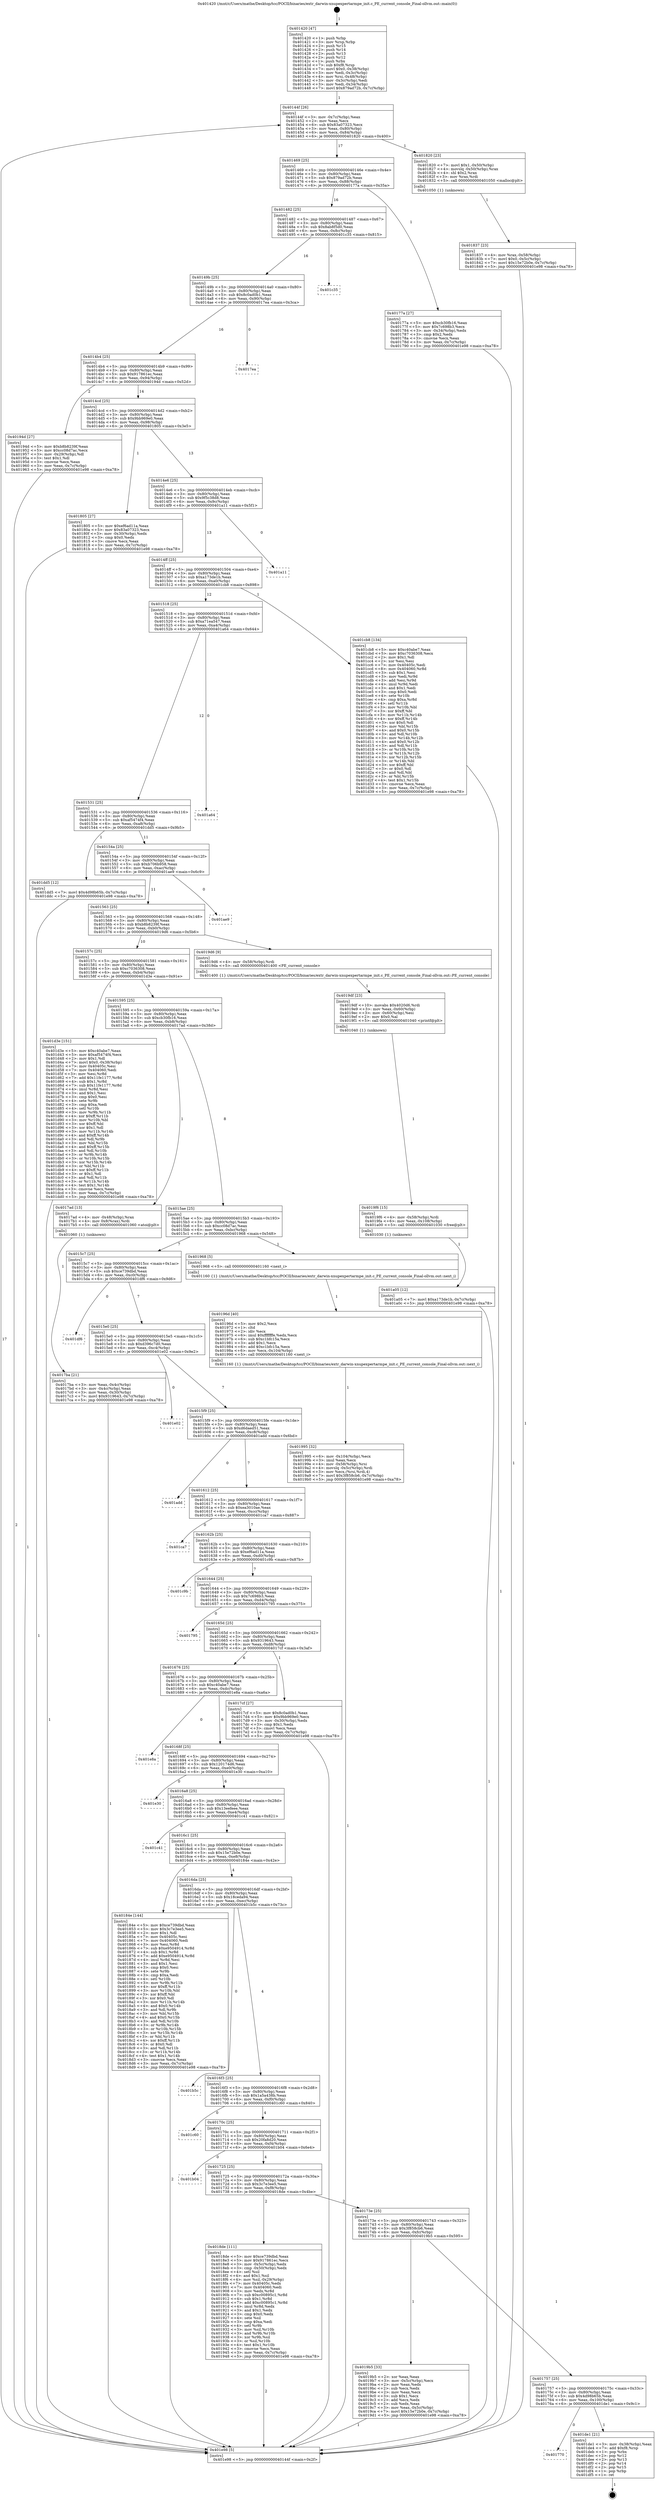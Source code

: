 digraph "0x401420" {
  label = "0x401420 (/mnt/c/Users/mathe/Desktop/tcc/POCII/binaries/extr_darwin-xnupexpertarmpe_init.c_PE_current_console_Final-ollvm.out::main(0))"
  labelloc = "t"
  node[shape=record]

  Entry [label="",width=0.3,height=0.3,shape=circle,fillcolor=black,style=filled]
  "0x40144f" [label="{
     0x40144f [26]\l
     | [instrs]\l
     &nbsp;&nbsp;0x40144f \<+3\>: mov -0x7c(%rbp),%eax\l
     &nbsp;&nbsp;0x401452 \<+2\>: mov %eax,%ecx\l
     &nbsp;&nbsp;0x401454 \<+6\>: sub $0x83a07323,%ecx\l
     &nbsp;&nbsp;0x40145a \<+3\>: mov %eax,-0x80(%rbp)\l
     &nbsp;&nbsp;0x40145d \<+6\>: mov %ecx,-0x84(%rbp)\l
     &nbsp;&nbsp;0x401463 \<+6\>: je 0000000000401820 \<main+0x400\>\l
  }"]
  "0x401820" [label="{
     0x401820 [23]\l
     | [instrs]\l
     &nbsp;&nbsp;0x401820 \<+7\>: movl $0x1,-0x50(%rbp)\l
     &nbsp;&nbsp;0x401827 \<+4\>: movslq -0x50(%rbp),%rax\l
     &nbsp;&nbsp;0x40182b \<+4\>: shl $0x2,%rax\l
     &nbsp;&nbsp;0x40182f \<+3\>: mov %rax,%rdi\l
     &nbsp;&nbsp;0x401832 \<+5\>: call 0000000000401050 \<malloc@plt\>\l
     | [calls]\l
     &nbsp;&nbsp;0x401050 \{1\} (unknown)\l
  }"]
  "0x401469" [label="{
     0x401469 [25]\l
     | [instrs]\l
     &nbsp;&nbsp;0x401469 \<+5\>: jmp 000000000040146e \<main+0x4e\>\l
     &nbsp;&nbsp;0x40146e \<+3\>: mov -0x80(%rbp),%eax\l
     &nbsp;&nbsp;0x401471 \<+5\>: sub $0x879ad72b,%eax\l
     &nbsp;&nbsp;0x401476 \<+6\>: mov %eax,-0x88(%rbp)\l
     &nbsp;&nbsp;0x40147c \<+6\>: je 000000000040177a \<main+0x35a\>\l
  }"]
  Exit [label="",width=0.3,height=0.3,shape=circle,fillcolor=black,style=filled,peripheries=2]
  "0x40177a" [label="{
     0x40177a [27]\l
     | [instrs]\l
     &nbsp;&nbsp;0x40177a \<+5\>: mov $0xcb30fb16,%eax\l
     &nbsp;&nbsp;0x40177f \<+5\>: mov $0x7c698b3,%ecx\l
     &nbsp;&nbsp;0x401784 \<+3\>: mov -0x34(%rbp),%edx\l
     &nbsp;&nbsp;0x401787 \<+3\>: cmp $0x2,%edx\l
     &nbsp;&nbsp;0x40178a \<+3\>: cmovne %ecx,%eax\l
     &nbsp;&nbsp;0x40178d \<+3\>: mov %eax,-0x7c(%rbp)\l
     &nbsp;&nbsp;0x401790 \<+5\>: jmp 0000000000401e98 \<main+0xa78\>\l
  }"]
  "0x401482" [label="{
     0x401482 [25]\l
     | [instrs]\l
     &nbsp;&nbsp;0x401482 \<+5\>: jmp 0000000000401487 \<main+0x67\>\l
     &nbsp;&nbsp;0x401487 \<+3\>: mov -0x80(%rbp),%eax\l
     &nbsp;&nbsp;0x40148a \<+5\>: sub $0x8ab8f5d0,%eax\l
     &nbsp;&nbsp;0x40148f \<+6\>: mov %eax,-0x8c(%rbp)\l
     &nbsp;&nbsp;0x401495 \<+6\>: je 0000000000401c35 \<main+0x815\>\l
  }"]
  "0x401e98" [label="{
     0x401e98 [5]\l
     | [instrs]\l
     &nbsp;&nbsp;0x401e98 \<+5\>: jmp 000000000040144f \<main+0x2f\>\l
  }"]
  "0x401420" [label="{
     0x401420 [47]\l
     | [instrs]\l
     &nbsp;&nbsp;0x401420 \<+1\>: push %rbp\l
     &nbsp;&nbsp;0x401421 \<+3\>: mov %rsp,%rbp\l
     &nbsp;&nbsp;0x401424 \<+2\>: push %r15\l
     &nbsp;&nbsp;0x401426 \<+2\>: push %r14\l
     &nbsp;&nbsp;0x401428 \<+2\>: push %r13\l
     &nbsp;&nbsp;0x40142a \<+2\>: push %r12\l
     &nbsp;&nbsp;0x40142c \<+1\>: push %rbx\l
     &nbsp;&nbsp;0x40142d \<+7\>: sub $0xf8,%rsp\l
     &nbsp;&nbsp;0x401434 \<+7\>: movl $0x0,-0x38(%rbp)\l
     &nbsp;&nbsp;0x40143b \<+3\>: mov %edi,-0x3c(%rbp)\l
     &nbsp;&nbsp;0x40143e \<+4\>: mov %rsi,-0x48(%rbp)\l
     &nbsp;&nbsp;0x401442 \<+3\>: mov -0x3c(%rbp),%edi\l
     &nbsp;&nbsp;0x401445 \<+3\>: mov %edi,-0x34(%rbp)\l
     &nbsp;&nbsp;0x401448 \<+7\>: movl $0x879ad72b,-0x7c(%rbp)\l
  }"]
  "0x401770" [label="{
     0x401770\l
  }", style=dashed]
  "0x401c35" [label="{
     0x401c35\l
  }", style=dashed]
  "0x40149b" [label="{
     0x40149b [25]\l
     | [instrs]\l
     &nbsp;&nbsp;0x40149b \<+5\>: jmp 00000000004014a0 \<main+0x80\>\l
     &nbsp;&nbsp;0x4014a0 \<+3\>: mov -0x80(%rbp),%eax\l
     &nbsp;&nbsp;0x4014a3 \<+5\>: sub $0x8c0ad0b1,%eax\l
     &nbsp;&nbsp;0x4014a8 \<+6\>: mov %eax,-0x90(%rbp)\l
     &nbsp;&nbsp;0x4014ae \<+6\>: je 00000000004017ea \<main+0x3ca\>\l
  }"]
  "0x401de1" [label="{
     0x401de1 [21]\l
     | [instrs]\l
     &nbsp;&nbsp;0x401de1 \<+3\>: mov -0x38(%rbp),%eax\l
     &nbsp;&nbsp;0x401de4 \<+7\>: add $0xf8,%rsp\l
     &nbsp;&nbsp;0x401deb \<+1\>: pop %rbx\l
     &nbsp;&nbsp;0x401dec \<+2\>: pop %r12\l
     &nbsp;&nbsp;0x401dee \<+2\>: pop %r13\l
     &nbsp;&nbsp;0x401df0 \<+2\>: pop %r14\l
     &nbsp;&nbsp;0x401df2 \<+2\>: pop %r15\l
     &nbsp;&nbsp;0x401df4 \<+1\>: pop %rbp\l
     &nbsp;&nbsp;0x401df5 \<+1\>: ret\l
  }"]
  "0x4017ea" [label="{
     0x4017ea\l
  }", style=dashed]
  "0x4014b4" [label="{
     0x4014b4 [25]\l
     | [instrs]\l
     &nbsp;&nbsp;0x4014b4 \<+5\>: jmp 00000000004014b9 \<main+0x99\>\l
     &nbsp;&nbsp;0x4014b9 \<+3\>: mov -0x80(%rbp),%eax\l
     &nbsp;&nbsp;0x4014bc \<+5\>: sub $0x917861ec,%eax\l
     &nbsp;&nbsp;0x4014c1 \<+6\>: mov %eax,-0x94(%rbp)\l
     &nbsp;&nbsp;0x4014c7 \<+6\>: je 000000000040194d \<main+0x52d\>\l
  }"]
  "0x401a05" [label="{
     0x401a05 [12]\l
     | [instrs]\l
     &nbsp;&nbsp;0x401a05 \<+7\>: movl $0xa173de1b,-0x7c(%rbp)\l
     &nbsp;&nbsp;0x401a0c \<+5\>: jmp 0000000000401e98 \<main+0xa78\>\l
  }"]
  "0x40194d" [label="{
     0x40194d [27]\l
     | [instrs]\l
     &nbsp;&nbsp;0x40194d \<+5\>: mov $0xb8b8239f,%eax\l
     &nbsp;&nbsp;0x401952 \<+5\>: mov $0xcc08d7ac,%ecx\l
     &nbsp;&nbsp;0x401957 \<+3\>: mov -0x29(%rbp),%dl\l
     &nbsp;&nbsp;0x40195a \<+3\>: test $0x1,%dl\l
     &nbsp;&nbsp;0x40195d \<+3\>: cmovne %ecx,%eax\l
     &nbsp;&nbsp;0x401960 \<+3\>: mov %eax,-0x7c(%rbp)\l
     &nbsp;&nbsp;0x401963 \<+5\>: jmp 0000000000401e98 \<main+0xa78\>\l
  }"]
  "0x4014cd" [label="{
     0x4014cd [25]\l
     | [instrs]\l
     &nbsp;&nbsp;0x4014cd \<+5\>: jmp 00000000004014d2 \<main+0xb2\>\l
     &nbsp;&nbsp;0x4014d2 \<+3\>: mov -0x80(%rbp),%eax\l
     &nbsp;&nbsp;0x4014d5 \<+5\>: sub $0x9bb969e0,%eax\l
     &nbsp;&nbsp;0x4014da \<+6\>: mov %eax,-0x98(%rbp)\l
     &nbsp;&nbsp;0x4014e0 \<+6\>: je 0000000000401805 \<main+0x3e5\>\l
  }"]
  "0x4019f6" [label="{
     0x4019f6 [15]\l
     | [instrs]\l
     &nbsp;&nbsp;0x4019f6 \<+4\>: mov -0x58(%rbp),%rdi\l
     &nbsp;&nbsp;0x4019fa \<+6\>: mov %eax,-0x108(%rbp)\l
     &nbsp;&nbsp;0x401a00 \<+5\>: call 0000000000401030 \<free@plt\>\l
     | [calls]\l
     &nbsp;&nbsp;0x401030 \{1\} (unknown)\l
  }"]
  "0x401805" [label="{
     0x401805 [27]\l
     | [instrs]\l
     &nbsp;&nbsp;0x401805 \<+5\>: mov $0xef6ad11a,%eax\l
     &nbsp;&nbsp;0x40180a \<+5\>: mov $0x83a07323,%ecx\l
     &nbsp;&nbsp;0x40180f \<+3\>: mov -0x30(%rbp),%edx\l
     &nbsp;&nbsp;0x401812 \<+3\>: cmp $0x0,%edx\l
     &nbsp;&nbsp;0x401815 \<+3\>: cmove %ecx,%eax\l
     &nbsp;&nbsp;0x401818 \<+3\>: mov %eax,-0x7c(%rbp)\l
     &nbsp;&nbsp;0x40181b \<+5\>: jmp 0000000000401e98 \<main+0xa78\>\l
  }"]
  "0x4014e6" [label="{
     0x4014e6 [25]\l
     | [instrs]\l
     &nbsp;&nbsp;0x4014e6 \<+5\>: jmp 00000000004014eb \<main+0xcb\>\l
     &nbsp;&nbsp;0x4014eb \<+3\>: mov -0x80(%rbp),%eax\l
     &nbsp;&nbsp;0x4014ee \<+5\>: sub $0x9f5c38d8,%eax\l
     &nbsp;&nbsp;0x4014f3 \<+6\>: mov %eax,-0x9c(%rbp)\l
     &nbsp;&nbsp;0x4014f9 \<+6\>: je 0000000000401a11 \<main+0x5f1\>\l
  }"]
  "0x4019df" [label="{
     0x4019df [23]\l
     | [instrs]\l
     &nbsp;&nbsp;0x4019df \<+10\>: movabs $0x4020d6,%rdi\l
     &nbsp;&nbsp;0x4019e9 \<+3\>: mov %eax,-0x60(%rbp)\l
     &nbsp;&nbsp;0x4019ec \<+3\>: mov -0x60(%rbp),%esi\l
     &nbsp;&nbsp;0x4019ef \<+2\>: mov $0x0,%al\l
     &nbsp;&nbsp;0x4019f1 \<+5\>: call 0000000000401040 \<printf@plt\>\l
     | [calls]\l
     &nbsp;&nbsp;0x401040 \{1\} (unknown)\l
  }"]
  "0x401a11" [label="{
     0x401a11\l
  }", style=dashed]
  "0x4014ff" [label="{
     0x4014ff [25]\l
     | [instrs]\l
     &nbsp;&nbsp;0x4014ff \<+5\>: jmp 0000000000401504 \<main+0xe4\>\l
     &nbsp;&nbsp;0x401504 \<+3\>: mov -0x80(%rbp),%eax\l
     &nbsp;&nbsp;0x401507 \<+5\>: sub $0xa173de1b,%eax\l
     &nbsp;&nbsp;0x40150c \<+6\>: mov %eax,-0xa0(%rbp)\l
     &nbsp;&nbsp;0x401512 \<+6\>: je 0000000000401cb8 \<main+0x898\>\l
  }"]
  "0x401757" [label="{
     0x401757 [25]\l
     | [instrs]\l
     &nbsp;&nbsp;0x401757 \<+5\>: jmp 000000000040175c \<main+0x33c\>\l
     &nbsp;&nbsp;0x40175c \<+3\>: mov -0x80(%rbp),%eax\l
     &nbsp;&nbsp;0x40175f \<+5\>: sub $0x4d98b65b,%eax\l
     &nbsp;&nbsp;0x401764 \<+6\>: mov %eax,-0x100(%rbp)\l
     &nbsp;&nbsp;0x40176a \<+6\>: je 0000000000401de1 \<main+0x9c1\>\l
  }"]
  "0x401cb8" [label="{
     0x401cb8 [134]\l
     | [instrs]\l
     &nbsp;&nbsp;0x401cb8 \<+5\>: mov $0xc40abe7,%eax\l
     &nbsp;&nbsp;0x401cbd \<+5\>: mov $0xc7036308,%ecx\l
     &nbsp;&nbsp;0x401cc2 \<+2\>: mov $0x1,%dl\l
     &nbsp;&nbsp;0x401cc4 \<+2\>: xor %esi,%esi\l
     &nbsp;&nbsp;0x401cc6 \<+7\>: mov 0x40405c,%edi\l
     &nbsp;&nbsp;0x401ccd \<+8\>: mov 0x404060,%r8d\l
     &nbsp;&nbsp;0x401cd5 \<+3\>: sub $0x1,%esi\l
     &nbsp;&nbsp;0x401cd8 \<+3\>: mov %edi,%r9d\l
     &nbsp;&nbsp;0x401cdb \<+3\>: add %esi,%r9d\l
     &nbsp;&nbsp;0x401cde \<+4\>: imul %r9d,%edi\l
     &nbsp;&nbsp;0x401ce2 \<+3\>: and $0x1,%edi\l
     &nbsp;&nbsp;0x401ce5 \<+3\>: cmp $0x0,%edi\l
     &nbsp;&nbsp;0x401ce8 \<+4\>: sete %r10b\l
     &nbsp;&nbsp;0x401cec \<+4\>: cmp $0xa,%r8d\l
     &nbsp;&nbsp;0x401cf0 \<+4\>: setl %r11b\l
     &nbsp;&nbsp;0x401cf4 \<+3\>: mov %r10b,%bl\l
     &nbsp;&nbsp;0x401cf7 \<+3\>: xor $0xff,%bl\l
     &nbsp;&nbsp;0x401cfa \<+3\>: mov %r11b,%r14b\l
     &nbsp;&nbsp;0x401cfd \<+4\>: xor $0xff,%r14b\l
     &nbsp;&nbsp;0x401d01 \<+3\>: xor $0x0,%dl\l
     &nbsp;&nbsp;0x401d04 \<+3\>: mov %bl,%r15b\l
     &nbsp;&nbsp;0x401d07 \<+4\>: and $0x0,%r15b\l
     &nbsp;&nbsp;0x401d0b \<+3\>: and %dl,%r10b\l
     &nbsp;&nbsp;0x401d0e \<+3\>: mov %r14b,%r12b\l
     &nbsp;&nbsp;0x401d11 \<+4\>: and $0x0,%r12b\l
     &nbsp;&nbsp;0x401d15 \<+3\>: and %dl,%r11b\l
     &nbsp;&nbsp;0x401d18 \<+3\>: or %r10b,%r15b\l
     &nbsp;&nbsp;0x401d1b \<+3\>: or %r11b,%r12b\l
     &nbsp;&nbsp;0x401d1e \<+3\>: xor %r12b,%r15b\l
     &nbsp;&nbsp;0x401d21 \<+3\>: or %r14b,%bl\l
     &nbsp;&nbsp;0x401d24 \<+3\>: xor $0xff,%bl\l
     &nbsp;&nbsp;0x401d27 \<+3\>: or $0x0,%dl\l
     &nbsp;&nbsp;0x401d2a \<+2\>: and %dl,%bl\l
     &nbsp;&nbsp;0x401d2c \<+3\>: or %bl,%r15b\l
     &nbsp;&nbsp;0x401d2f \<+4\>: test $0x1,%r15b\l
     &nbsp;&nbsp;0x401d33 \<+3\>: cmovne %ecx,%eax\l
     &nbsp;&nbsp;0x401d36 \<+3\>: mov %eax,-0x7c(%rbp)\l
     &nbsp;&nbsp;0x401d39 \<+5\>: jmp 0000000000401e98 \<main+0xa78\>\l
  }"]
  "0x401518" [label="{
     0x401518 [25]\l
     | [instrs]\l
     &nbsp;&nbsp;0x401518 \<+5\>: jmp 000000000040151d \<main+0xfd\>\l
     &nbsp;&nbsp;0x40151d \<+3\>: mov -0x80(%rbp),%eax\l
     &nbsp;&nbsp;0x401520 \<+5\>: sub $0xa71ea547,%eax\l
     &nbsp;&nbsp;0x401525 \<+6\>: mov %eax,-0xa4(%rbp)\l
     &nbsp;&nbsp;0x40152b \<+6\>: je 0000000000401a64 \<main+0x644\>\l
  }"]
  "0x4019b5" [label="{
     0x4019b5 [33]\l
     | [instrs]\l
     &nbsp;&nbsp;0x4019b5 \<+2\>: xor %eax,%eax\l
     &nbsp;&nbsp;0x4019b7 \<+3\>: mov -0x5c(%rbp),%ecx\l
     &nbsp;&nbsp;0x4019ba \<+2\>: mov %eax,%edx\l
     &nbsp;&nbsp;0x4019bc \<+2\>: sub %ecx,%edx\l
     &nbsp;&nbsp;0x4019be \<+2\>: mov %eax,%ecx\l
     &nbsp;&nbsp;0x4019c0 \<+3\>: sub $0x1,%ecx\l
     &nbsp;&nbsp;0x4019c3 \<+2\>: add %ecx,%edx\l
     &nbsp;&nbsp;0x4019c5 \<+2\>: sub %edx,%eax\l
     &nbsp;&nbsp;0x4019c7 \<+3\>: mov %eax,-0x5c(%rbp)\l
     &nbsp;&nbsp;0x4019ca \<+7\>: movl $0x15e72b0e,-0x7c(%rbp)\l
     &nbsp;&nbsp;0x4019d1 \<+5\>: jmp 0000000000401e98 \<main+0xa78\>\l
  }"]
  "0x401a64" [label="{
     0x401a64\l
  }", style=dashed]
  "0x401531" [label="{
     0x401531 [25]\l
     | [instrs]\l
     &nbsp;&nbsp;0x401531 \<+5\>: jmp 0000000000401536 \<main+0x116\>\l
     &nbsp;&nbsp;0x401536 \<+3\>: mov -0x80(%rbp),%eax\l
     &nbsp;&nbsp;0x401539 \<+5\>: sub $0xaf5474f4,%eax\l
     &nbsp;&nbsp;0x40153e \<+6\>: mov %eax,-0xa8(%rbp)\l
     &nbsp;&nbsp;0x401544 \<+6\>: je 0000000000401dd5 \<main+0x9b5\>\l
  }"]
  "0x401995" [label="{
     0x401995 [32]\l
     | [instrs]\l
     &nbsp;&nbsp;0x401995 \<+6\>: mov -0x104(%rbp),%ecx\l
     &nbsp;&nbsp;0x40199b \<+3\>: imul %eax,%ecx\l
     &nbsp;&nbsp;0x40199e \<+4\>: mov -0x58(%rbp),%rsi\l
     &nbsp;&nbsp;0x4019a2 \<+4\>: movslq -0x5c(%rbp),%rdi\l
     &nbsp;&nbsp;0x4019a6 \<+3\>: mov %ecx,(%rsi,%rdi,4)\l
     &nbsp;&nbsp;0x4019a9 \<+7\>: movl $0x3f858cb6,-0x7c(%rbp)\l
     &nbsp;&nbsp;0x4019b0 \<+5\>: jmp 0000000000401e98 \<main+0xa78\>\l
  }"]
  "0x401dd5" [label="{
     0x401dd5 [12]\l
     | [instrs]\l
     &nbsp;&nbsp;0x401dd5 \<+7\>: movl $0x4d98b65b,-0x7c(%rbp)\l
     &nbsp;&nbsp;0x401ddc \<+5\>: jmp 0000000000401e98 \<main+0xa78\>\l
  }"]
  "0x40154a" [label="{
     0x40154a [25]\l
     | [instrs]\l
     &nbsp;&nbsp;0x40154a \<+5\>: jmp 000000000040154f \<main+0x12f\>\l
     &nbsp;&nbsp;0x40154f \<+3\>: mov -0x80(%rbp),%eax\l
     &nbsp;&nbsp;0x401552 \<+5\>: sub $0xb706b958,%eax\l
     &nbsp;&nbsp;0x401557 \<+6\>: mov %eax,-0xac(%rbp)\l
     &nbsp;&nbsp;0x40155d \<+6\>: je 0000000000401ae9 \<main+0x6c9\>\l
  }"]
  "0x40196d" [label="{
     0x40196d [40]\l
     | [instrs]\l
     &nbsp;&nbsp;0x40196d \<+5\>: mov $0x2,%ecx\l
     &nbsp;&nbsp;0x401972 \<+1\>: cltd\l
     &nbsp;&nbsp;0x401973 \<+2\>: idiv %ecx\l
     &nbsp;&nbsp;0x401975 \<+6\>: imul $0xfffffffe,%edx,%ecx\l
     &nbsp;&nbsp;0x40197b \<+6\>: sub $0xc1bfc15a,%ecx\l
     &nbsp;&nbsp;0x401981 \<+3\>: add $0x1,%ecx\l
     &nbsp;&nbsp;0x401984 \<+6\>: add $0xc1bfc15a,%ecx\l
     &nbsp;&nbsp;0x40198a \<+6\>: mov %ecx,-0x104(%rbp)\l
     &nbsp;&nbsp;0x401990 \<+5\>: call 0000000000401160 \<next_i\>\l
     | [calls]\l
     &nbsp;&nbsp;0x401160 \{1\} (/mnt/c/Users/mathe/Desktop/tcc/POCII/binaries/extr_darwin-xnupexpertarmpe_init.c_PE_current_console_Final-ollvm.out::next_i)\l
  }"]
  "0x401ae9" [label="{
     0x401ae9\l
  }", style=dashed]
  "0x401563" [label="{
     0x401563 [25]\l
     | [instrs]\l
     &nbsp;&nbsp;0x401563 \<+5\>: jmp 0000000000401568 \<main+0x148\>\l
     &nbsp;&nbsp;0x401568 \<+3\>: mov -0x80(%rbp),%eax\l
     &nbsp;&nbsp;0x40156b \<+5\>: sub $0xb8b8239f,%eax\l
     &nbsp;&nbsp;0x401570 \<+6\>: mov %eax,-0xb0(%rbp)\l
     &nbsp;&nbsp;0x401576 \<+6\>: je 00000000004019d6 \<main+0x5b6\>\l
  }"]
  "0x40173e" [label="{
     0x40173e [25]\l
     | [instrs]\l
     &nbsp;&nbsp;0x40173e \<+5\>: jmp 0000000000401743 \<main+0x323\>\l
     &nbsp;&nbsp;0x401743 \<+3\>: mov -0x80(%rbp),%eax\l
     &nbsp;&nbsp;0x401746 \<+5\>: sub $0x3f858cb6,%eax\l
     &nbsp;&nbsp;0x40174b \<+6\>: mov %eax,-0xfc(%rbp)\l
     &nbsp;&nbsp;0x401751 \<+6\>: je 00000000004019b5 \<main+0x595\>\l
  }"]
  "0x4019d6" [label="{
     0x4019d6 [9]\l
     | [instrs]\l
     &nbsp;&nbsp;0x4019d6 \<+4\>: mov -0x58(%rbp),%rdi\l
     &nbsp;&nbsp;0x4019da \<+5\>: call 0000000000401400 \<PE_current_console\>\l
     | [calls]\l
     &nbsp;&nbsp;0x401400 \{1\} (/mnt/c/Users/mathe/Desktop/tcc/POCII/binaries/extr_darwin-xnupexpertarmpe_init.c_PE_current_console_Final-ollvm.out::PE_current_console)\l
  }"]
  "0x40157c" [label="{
     0x40157c [25]\l
     | [instrs]\l
     &nbsp;&nbsp;0x40157c \<+5\>: jmp 0000000000401581 \<main+0x161\>\l
     &nbsp;&nbsp;0x401581 \<+3\>: mov -0x80(%rbp),%eax\l
     &nbsp;&nbsp;0x401584 \<+5\>: sub $0xc7036308,%eax\l
     &nbsp;&nbsp;0x401589 \<+6\>: mov %eax,-0xb4(%rbp)\l
     &nbsp;&nbsp;0x40158f \<+6\>: je 0000000000401d3e \<main+0x91e\>\l
  }"]
  "0x4018de" [label="{
     0x4018de [111]\l
     | [instrs]\l
     &nbsp;&nbsp;0x4018de \<+5\>: mov $0xce739dbd,%eax\l
     &nbsp;&nbsp;0x4018e3 \<+5\>: mov $0x917861ec,%ecx\l
     &nbsp;&nbsp;0x4018e8 \<+3\>: mov -0x5c(%rbp),%edx\l
     &nbsp;&nbsp;0x4018eb \<+3\>: cmp -0x50(%rbp),%edx\l
     &nbsp;&nbsp;0x4018ee \<+4\>: setl %sil\l
     &nbsp;&nbsp;0x4018f2 \<+4\>: and $0x1,%sil\l
     &nbsp;&nbsp;0x4018f6 \<+4\>: mov %sil,-0x29(%rbp)\l
     &nbsp;&nbsp;0x4018fa \<+7\>: mov 0x40405c,%edx\l
     &nbsp;&nbsp;0x401901 \<+7\>: mov 0x404060,%edi\l
     &nbsp;&nbsp;0x401908 \<+3\>: mov %edx,%r8d\l
     &nbsp;&nbsp;0x40190b \<+7\>: sub $0xc00895c1,%r8d\l
     &nbsp;&nbsp;0x401912 \<+4\>: sub $0x1,%r8d\l
     &nbsp;&nbsp;0x401916 \<+7\>: add $0xc00895c1,%r8d\l
     &nbsp;&nbsp;0x40191d \<+4\>: imul %r8d,%edx\l
     &nbsp;&nbsp;0x401921 \<+3\>: and $0x1,%edx\l
     &nbsp;&nbsp;0x401924 \<+3\>: cmp $0x0,%edx\l
     &nbsp;&nbsp;0x401927 \<+4\>: sete %sil\l
     &nbsp;&nbsp;0x40192b \<+3\>: cmp $0xa,%edi\l
     &nbsp;&nbsp;0x40192e \<+4\>: setl %r9b\l
     &nbsp;&nbsp;0x401932 \<+3\>: mov %sil,%r10b\l
     &nbsp;&nbsp;0x401935 \<+3\>: and %r9b,%r10b\l
     &nbsp;&nbsp;0x401938 \<+3\>: xor %r9b,%sil\l
     &nbsp;&nbsp;0x40193b \<+3\>: or %sil,%r10b\l
     &nbsp;&nbsp;0x40193e \<+4\>: test $0x1,%r10b\l
     &nbsp;&nbsp;0x401942 \<+3\>: cmovne %ecx,%eax\l
     &nbsp;&nbsp;0x401945 \<+3\>: mov %eax,-0x7c(%rbp)\l
     &nbsp;&nbsp;0x401948 \<+5\>: jmp 0000000000401e98 \<main+0xa78\>\l
  }"]
  "0x401d3e" [label="{
     0x401d3e [151]\l
     | [instrs]\l
     &nbsp;&nbsp;0x401d3e \<+5\>: mov $0xc40abe7,%eax\l
     &nbsp;&nbsp;0x401d43 \<+5\>: mov $0xaf5474f4,%ecx\l
     &nbsp;&nbsp;0x401d48 \<+2\>: mov $0x1,%dl\l
     &nbsp;&nbsp;0x401d4a \<+7\>: movl $0x0,-0x38(%rbp)\l
     &nbsp;&nbsp;0x401d51 \<+7\>: mov 0x40405c,%esi\l
     &nbsp;&nbsp;0x401d58 \<+7\>: mov 0x404060,%edi\l
     &nbsp;&nbsp;0x401d5f \<+3\>: mov %esi,%r8d\l
     &nbsp;&nbsp;0x401d62 \<+7\>: add $0x11fe1177,%r8d\l
     &nbsp;&nbsp;0x401d69 \<+4\>: sub $0x1,%r8d\l
     &nbsp;&nbsp;0x401d6d \<+7\>: sub $0x11fe1177,%r8d\l
     &nbsp;&nbsp;0x401d74 \<+4\>: imul %r8d,%esi\l
     &nbsp;&nbsp;0x401d78 \<+3\>: and $0x1,%esi\l
     &nbsp;&nbsp;0x401d7b \<+3\>: cmp $0x0,%esi\l
     &nbsp;&nbsp;0x401d7e \<+4\>: sete %r9b\l
     &nbsp;&nbsp;0x401d82 \<+3\>: cmp $0xa,%edi\l
     &nbsp;&nbsp;0x401d85 \<+4\>: setl %r10b\l
     &nbsp;&nbsp;0x401d89 \<+3\>: mov %r9b,%r11b\l
     &nbsp;&nbsp;0x401d8c \<+4\>: xor $0xff,%r11b\l
     &nbsp;&nbsp;0x401d90 \<+3\>: mov %r10b,%bl\l
     &nbsp;&nbsp;0x401d93 \<+3\>: xor $0xff,%bl\l
     &nbsp;&nbsp;0x401d96 \<+3\>: xor $0x1,%dl\l
     &nbsp;&nbsp;0x401d99 \<+3\>: mov %r11b,%r14b\l
     &nbsp;&nbsp;0x401d9c \<+4\>: and $0xff,%r14b\l
     &nbsp;&nbsp;0x401da0 \<+3\>: and %dl,%r9b\l
     &nbsp;&nbsp;0x401da3 \<+3\>: mov %bl,%r15b\l
     &nbsp;&nbsp;0x401da6 \<+4\>: and $0xff,%r15b\l
     &nbsp;&nbsp;0x401daa \<+3\>: and %dl,%r10b\l
     &nbsp;&nbsp;0x401dad \<+3\>: or %r9b,%r14b\l
     &nbsp;&nbsp;0x401db0 \<+3\>: or %r10b,%r15b\l
     &nbsp;&nbsp;0x401db3 \<+3\>: xor %r15b,%r14b\l
     &nbsp;&nbsp;0x401db6 \<+3\>: or %bl,%r11b\l
     &nbsp;&nbsp;0x401db9 \<+4\>: xor $0xff,%r11b\l
     &nbsp;&nbsp;0x401dbd \<+3\>: or $0x1,%dl\l
     &nbsp;&nbsp;0x401dc0 \<+3\>: and %dl,%r11b\l
     &nbsp;&nbsp;0x401dc3 \<+3\>: or %r11b,%r14b\l
     &nbsp;&nbsp;0x401dc6 \<+4\>: test $0x1,%r14b\l
     &nbsp;&nbsp;0x401dca \<+3\>: cmovne %ecx,%eax\l
     &nbsp;&nbsp;0x401dcd \<+3\>: mov %eax,-0x7c(%rbp)\l
     &nbsp;&nbsp;0x401dd0 \<+5\>: jmp 0000000000401e98 \<main+0xa78\>\l
  }"]
  "0x401595" [label="{
     0x401595 [25]\l
     | [instrs]\l
     &nbsp;&nbsp;0x401595 \<+5\>: jmp 000000000040159a \<main+0x17a\>\l
     &nbsp;&nbsp;0x40159a \<+3\>: mov -0x80(%rbp),%eax\l
     &nbsp;&nbsp;0x40159d \<+5\>: sub $0xcb30fb16,%eax\l
     &nbsp;&nbsp;0x4015a2 \<+6\>: mov %eax,-0xb8(%rbp)\l
     &nbsp;&nbsp;0x4015a8 \<+6\>: je 00000000004017ad \<main+0x38d\>\l
  }"]
  "0x401725" [label="{
     0x401725 [25]\l
     | [instrs]\l
     &nbsp;&nbsp;0x401725 \<+5\>: jmp 000000000040172a \<main+0x30a\>\l
     &nbsp;&nbsp;0x40172a \<+3\>: mov -0x80(%rbp),%eax\l
     &nbsp;&nbsp;0x40172d \<+5\>: sub $0x3c7e3ee5,%eax\l
     &nbsp;&nbsp;0x401732 \<+6\>: mov %eax,-0xf8(%rbp)\l
     &nbsp;&nbsp;0x401738 \<+6\>: je 00000000004018de \<main+0x4be\>\l
  }"]
  "0x4017ad" [label="{
     0x4017ad [13]\l
     | [instrs]\l
     &nbsp;&nbsp;0x4017ad \<+4\>: mov -0x48(%rbp),%rax\l
     &nbsp;&nbsp;0x4017b1 \<+4\>: mov 0x8(%rax),%rdi\l
     &nbsp;&nbsp;0x4017b5 \<+5\>: call 0000000000401060 \<atoi@plt\>\l
     | [calls]\l
     &nbsp;&nbsp;0x401060 \{1\} (unknown)\l
  }"]
  "0x4015ae" [label="{
     0x4015ae [25]\l
     | [instrs]\l
     &nbsp;&nbsp;0x4015ae \<+5\>: jmp 00000000004015b3 \<main+0x193\>\l
     &nbsp;&nbsp;0x4015b3 \<+3\>: mov -0x80(%rbp),%eax\l
     &nbsp;&nbsp;0x4015b6 \<+5\>: sub $0xcc08d7ac,%eax\l
     &nbsp;&nbsp;0x4015bb \<+6\>: mov %eax,-0xbc(%rbp)\l
     &nbsp;&nbsp;0x4015c1 \<+6\>: je 0000000000401968 \<main+0x548\>\l
  }"]
  "0x4017ba" [label="{
     0x4017ba [21]\l
     | [instrs]\l
     &nbsp;&nbsp;0x4017ba \<+3\>: mov %eax,-0x4c(%rbp)\l
     &nbsp;&nbsp;0x4017bd \<+3\>: mov -0x4c(%rbp),%eax\l
     &nbsp;&nbsp;0x4017c0 \<+3\>: mov %eax,-0x30(%rbp)\l
     &nbsp;&nbsp;0x4017c3 \<+7\>: movl $0x9319643,-0x7c(%rbp)\l
     &nbsp;&nbsp;0x4017ca \<+5\>: jmp 0000000000401e98 \<main+0xa78\>\l
  }"]
  "0x401b04" [label="{
     0x401b04\l
  }", style=dashed]
  "0x401968" [label="{
     0x401968 [5]\l
     | [instrs]\l
     &nbsp;&nbsp;0x401968 \<+5\>: call 0000000000401160 \<next_i\>\l
     | [calls]\l
     &nbsp;&nbsp;0x401160 \{1\} (/mnt/c/Users/mathe/Desktop/tcc/POCII/binaries/extr_darwin-xnupexpertarmpe_init.c_PE_current_console_Final-ollvm.out::next_i)\l
  }"]
  "0x4015c7" [label="{
     0x4015c7 [25]\l
     | [instrs]\l
     &nbsp;&nbsp;0x4015c7 \<+5\>: jmp 00000000004015cc \<main+0x1ac\>\l
     &nbsp;&nbsp;0x4015cc \<+3\>: mov -0x80(%rbp),%eax\l
     &nbsp;&nbsp;0x4015cf \<+5\>: sub $0xce739dbd,%eax\l
     &nbsp;&nbsp;0x4015d4 \<+6\>: mov %eax,-0xc0(%rbp)\l
     &nbsp;&nbsp;0x4015da \<+6\>: je 0000000000401df6 \<main+0x9d6\>\l
  }"]
  "0x40170c" [label="{
     0x40170c [25]\l
     | [instrs]\l
     &nbsp;&nbsp;0x40170c \<+5\>: jmp 0000000000401711 \<main+0x2f1\>\l
     &nbsp;&nbsp;0x401711 \<+3\>: mov -0x80(%rbp),%eax\l
     &nbsp;&nbsp;0x401714 \<+5\>: sub $0x20fa8d20,%eax\l
     &nbsp;&nbsp;0x401719 \<+6\>: mov %eax,-0xf4(%rbp)\l
     &nbsp;&nbsp;0x40171f \<+6\>: je 0000000000401b04 \<main+0x6e4\>\l
  }"]
  "0x401df6" [label="{
     0x401df6\l
  }", style=dashed]
  "0x4015e0" [label="{
     0x4015e0 [25]\l
     | [instrs]\l
     &nbsp;&nbsp;0x4015e0 \<+5\>: jmp 00000000004015e5 \<main+0x1c5\>\l
     &nbsp;&nbsp;0x4015e5 \<+3\>: mov -0x80(%rbp),%eax\l
     &nbsp;&nbsp;0x4015e8 \<+5\>: sub $0xd396c7d0,%eax\l
     &nbsp;&nbsp;0x4015ed \<+6\>: mov %eax,-0xc4(%rbp)\l
     &nbsp;&nbsp;0x4015f3 \<+6\>: je 0000000000401e02 \<main+0x9e2\>\l
  }"]
  "0x401c60" [label="{
     0x401c60\l
  }", style=dashed]
  "0x401e02" [label="{
     0x401e02\l
  }", style=dashed]
  "0x4015f9" [label="{
     0x4015f9 [25]\l
     | [instrs]\l
     &nbsp;&nbsp;0x4015f9 \<+5\>: jmp 00000000004015fe \<main+0x1de\>\l
     &nbsp;&nbsp;0x4015fe \<+3\>: mov -0x80(%rbp),%eax\l
     &nbsp;&nbsp;0x401601 \<+5\>: sub $0xd6daed51,%eax\l
     &nbsp;&nbsp;0x401606 \<+6\>: mov %eax,-0xc8(%rbp)\l
     &nbsp;&nbsp;0x40160c \<+6\>: je 0000000000401add \<main+0x6bd\>\l
  }"]
  "0x4016f3" [label="{
     0x4016f3 [25]\l
     | [instrs]\l
     &nbsp;&nbsp;0x4016f3 \<+5\>: jmp 00000000004016f8 \<main+0x2d8\>\l
     &nbsp;&nbsp;0x4016f8 \<+3\>: mov -0x80(%rbp),%eax\l
     &nbsp;&nbsp;0x4016fb \<+5\>: sub $0x1a5a438b,%eax\l
     &nbsp;&nbsp;0x401700 \<+6\>: mov %eax,-0xf0(%rbp)\l
     &nbsp;&nbsp;0x401706 \<+6\>: je 0000000000401c60 \<main+0x840\>\l
  }"]
  "0x401add" [label="{
     0x401add\l
  }", style=dashed]
  "0x401612" [label="{
     0x401612 [25]\l
     | [instrs]\l
     &nbsp;&nbsp;0x401612 \<+5\>: jmp 0000000000401617 \<main+0x1f7\>\l
     &nbsp;&nbsp;0x401617 \<+3\>: mov -0x80(%rbp),%eax\l
     &nbsp;&nbsp;0x40161a \<+5\>: sub $0xea3010ae,%eax\l
     &nbsp;&nbsp;0x40161f \<+6\>: mov %eax,-0xcc(%rbp)\l
     &nbsp;&nbsp;0x401625 \<+6\>: je 0000000000401ca7 \<main+0x887\>\l
  }"]
  "0x401b5c" [label="{
     0x401b5c\l
  }", style=dashed]
  "0x401ca7" [label="{
     0x401ca7\l
  }", style=dashed]
  "0x40162b" [label="{
     0x40162b [25]\l
     | [instrs]\l
     &nbsp;&nbsp;0x40162b \<+5\>: jmp 0000000000401630 \<main+0x210\>\l
     &nbsp;&nbsp;0x401630 \<+3\>: mov -0x80(%rbp),%eax\l
     &nbsp;&nbsp;0x401633 \<+5\>: sub $0xef6ad11a,%eax\l
     &nbsp;&nbsp;0x401638 \<+6\>: mov %eax,-0xd0(%rbp)\l
     &nbsp;&nbsp;0x40163e \<+6\>: je 0000000000401c9b \<main+0x87b\>\l
  }"]
  "0x4016da" [label="{
     0x4016da [25]\l
     | [instrs]\l
     &nbsp;&nbsp;0x4016da \<+5\>: jmp 00000000004016df \<main+0x2bf\>\l
     &nbsp;&nbsp;0x4016df \<+3\>: mov -0x80(%rbp),%eax\l
     &nbsp;&nbsp;0x4016e2 \<+5\>: sub $0x18ceda94,%eax\l
     &nbsp;&nbsp;0x4016e7 \<+6\>: mov %eax,-0xec(%rbp)\l
     &nbsp;&nbsp;0x4016ed \<+6\>: je 0000000000401b5c \<main+0x73c\>\l
  }"]
  "0x401c9b" [label="{
     0x401c9b\l
  }", style=dashed]
  "0x401644" [label="{
     0x401644 [25]\l
     | [instrs]\l
     &nbsp;&nbsp;0x401644 \<+5\>: jmp 0000000000401649 \<main+0x229\>\l
     &nbsp;&nbsp;0x401649 \<+3\>: mov -0x80(%rbp),%eax\l
     &nbsp;&nbsp;0x40164c \<+5\>: sub $0x7c698b3,%eax\l
     &nbsp;&nbsp;0x401651 \<+6\>: mov %eax,-0xd4(%rbp)\l
     &nbsp;&nbsp;0x401657 \<+6\>: je 0000000000401795 \<main+0x375\>\l
  }"]
  "0x40184e" [label="{
     0x40184e [144]\l
     | [instrs]\l
     &nbsp;&nbsp;0x40184e \<+5\>: mov $0xce739dbd,%eax\l
     &nbsp;&nbsp;0x401853 \<+5\>: mov $0x3c7e3ee5,%ecx\l
     &nbsp;&nbsp;0x401858 \<+2\>: mov $0x1,%dl\l
     &nbsp;&nbsp;0x40185a \<+7\>: mov 0x40405c,%esi\l
     &nbsp;&nbsp;0x401861 \<+7\>: mov 0x404060,%edi\l
     &nbsp;&nbsp;0x401868 \<+3\>: mov %esi,%r8d\l
     &nbsp;&nbsp;0x40186b \<+7\>: sub $0xe9504914,%r8d\l
     &nbsp;&nbsp;0x401872 \<+4\>: sub $0x1,%r8d\l
     &nbsp;&nbsp;0x401876 \<+7\>: add $0xe9504914,%r8d\l
     &nbsp;&nbsp;0x40187d \<+4\>: imul %r8d,%esi\l
     &nbsp;&nbsp;0x401881 \<+3\>: and $0x1,%esi\l
     &nbsp;&nbsp;0x401884 \<+3\>: cmp $0x0,%esi\l
     &nbsp;&nbsp;0x401887 \<+4\>: sete %r9b\l
     &nbsp;&nbsp;0x40188b \<+3\>: cmp $0xa,%edi\l
     &nbsp;&nbsp;0x40188e \<+4\>: setl %r10b\l
     &nbsp;&nbsp;0x401892 \<+3\>: mov %r9b,%r11b\l
     &nbsp;&nbsp;0x401895 \<+4\>: xor $0xff,%r11b\l
     &nbsp;&nbsp;0x401899 \<+3\>: mov %r10b,%bl\l
     &nbsp;&nbsp;0x40189c \<+3\>: xor $0xff,%bl\l
     &nbsp;&nbsp;0x40189f \<+3\>: xor $0x0,%dl\l
     &nbsp;&nbsp;0x4018a2 \<+3\>: mov %r11b,%r14b\l
     &nbsp;&nbsp;0x4018a5 \<+4\>: and $0x0,%r14b\l
     &nbsp;&nbsp;0x4018a9 \<+3\>: and %dl,%r9b\l
     &nbsp;&nbsp;0x4018ac \<+3\>: mov %bl,%r15b\l
     &nbsp;&nbsp;0x4018af \<+4\>: and $0x0,%r15b\l
     &nbsp;&nbsp;0x4018b3 \<+3\>: and %dl,%r10b\l
     &nbsp;&nbsp;0x4018b6 \<+3\>: or %r9b,%r14b\l
     &nbsp;&nbsp;0x4018b9 \<+3\>: or %r10b,%r15b\l
     &nbsp;&nbsp;0x4018bc \<+3\>: xor %r15b,%r14b\l
     &nbsp;&nbsp;0x4018bf \<+3\>: or %bl,%r11b\l
     &nbsp;&nbsp;0x4018c2 \<+4\>: xor $0xff,%r11b\l
     &nbsp;&nbsp;0x4018c6 \<+3\>: or $0x0,%dl\l
     &nbsp;&nbsp;0x4018c9 \<+3\>: and %dl,%r11b\l
     &nbsp;&nbsp;0x4018cc \<+3\>: or %r11b,%r14b\l
     &nbsp;&nbsp;0x4018cf \<+4\>: test $0x1,%r14b\l
     &nbsp;&nbsp;0x4018d3 \<+3\>: cmovne %ecx,%eax\l
     &nbsp;&nbsp;0x4018d6 \<+3\>: mov %eax,-0x7c(%rbp)\l
     &nbsp;&nbsp;0x4018d9 \<+5\>: jmp 0000000000401e98 \<main+0xa78\>\l
  }"]
  "0x401795" [label="{
     0x401795\l
  }", style=dashed]
  "0x40165d" [label="{
     0x40165d [25]\l
     | [instrs]\l
     &nbsp;&nbsp;0x40165d \<+5\>: jmp 0000000000401662 \<main+0x242\>\l
     &nbsp;&nbsp;0x401662 \<+3\>: mov -0x80(%rbp),%eax\l
     &nbsp;&nbsp;0x401665 \<+5\>: sub $0x9319643,%eax\l
     &nbsp;&nbsp;0x40166a \<+6\>: mov %eax,-0xd8(%rbp)\l
     &nbsp;&nbsp;0x401670 \<+6\>: je 00000000004017cf \<main+0x3af\>\l
  }"]
  "0x4016c1" [label="{
     0x4016c1 [25]\l
     | [instrs]\l
     &nbsp;&nbsp;0x4016c1 \<+5\>: jmp 00000000004016c6 \<main+0x2a6\>\l
     &nbsp;&nbsp;0x4016c6 \<+3\>: mov -0x80(%rbp),%eax\l
     &nbsp;&nbsp;0x4016c9 \<+5\>: sub $0x15e72b0e,%eax\l
     &nbsp;&nbsp;0x4016ce \<+6\>: mov %eax,-0xe8(%rbp)\l
     &nbsp;&nbsp;0x4016d4 \<+6\>: je 000000000040184e \<main+0x42e\>\l
  }"]
  "0x4017cf" [label="{
     0x4017cf [27]\l
     | [instrs]\l
     &nbsp;&nbsp;0x4017cf \<+5\>: mov $0x8c0ad0b1,%eax\l
     &nbsp;&nbsp;0x4017d4 \<+5\>: mov $0x9bb969e0,%ecx\l
     &nbsp;&nbsp;0x4017d9 \<+3\>: mov -0x30(%rbp),%edx\l
     &nbsp;&nbsp;0x4017dc \<+3\>: cmp $0x1,%edx\l
     &nbsp;&nbsp;0x4017df \<+3\>: cmovl %ecx,%eax\l
     &nbsp;&nbsp;0x4017e2 \<+3\>: mov %eax,-0x7c(%rbp)\l
     &nbsp;&nbsp;0x4017e5 \<+5\>: jmp 0000000000401e98 \<main+0xa78\>\l
  }"]
  "0x401676" [label="{
     0x401676 [25]\l
     | [instrs]\l
     &nbsp;&nbsp;0x401676 \<+5\>: jmp 000000000040167b \<main+0x25b\>\l
     &nbsp;&nbsp;0x40167b \<+3\>: mov -0x80(%rbp),%eax\l
     &nbsp;&nbsp;0x40167e \<+5\>: sub $0xc40abe7,%eax\l
     &nbsp;&nbsp;0x401683 \<+6\>: mov %eax,-0xdc(%rbp)\l
     &nbsp;&nbsp;0x401689 \<+6\>: je 0000000000401e8a \<main+0xa6a\>\l
  }"]
  "0x401837" [label="{
     0x401837 [23]\l
     | [instrs]\l
     &nbsp;&nbsp;0x401837 \<+4\>: mov %rax,-0x58(%rbp)\l
     &nbsp;&nbsp;0x40183b \<+7\>: movl $0x0,-0x5c(%rbp)\l
     &nbsp;&nbsp;0x401842 \<+7\>: movl $0x15e72b0e,-0x7c(%rbp)\l
     &nbsp;&nbsp;0x401849 \<+5\>: jmp 0000000000401e98 \<main+0xa78\>\l
  }"]
  "0x401c41" [label="{
     0x401c41\l
  }", style=dashed]
  "0x401e8a" [label="{
     0x401e8a\l
  }", style=dashed]
  "0x40168f" [label="{
     0x40168f [25]\l
     | [instrs]\l
     &nbsp;&nbsp;0x40168f \<+5\>: jmp 0000000000401694 \<main+0x274\>\l
     &nbsp;&nbsp;0x401694 \<+3\>: mov -0x80(%rbp),%eax\l
     &nbsp;&nbsp;0x401697 \<+5\>: sub $0x120174d6,%eax\l
     &nbsp;&nbsp;0x40169c \<+6\>: mov %eax,-0xe0(%rbp)\l
     &nbsp;&nbsp;0x4016a2 \<+6\>: je 0000000000401e30 \<main+0xa10\>\l
  }"]
  "0x4016a8" [label="{
     0x4016a8 [25]\l
     | [instrs]\l
     &nbsp;&nbsp;0x4016a8 \<+5\>: jmp 00000000004016ad \<main+0x28d\>\l
     &nbsp;&nbsp;0x4016ad \<+3\>: mov -0x80(%rbp),%eax\l
     &nbsp;&nbsp;0x4016b0 \<+5\>: sub $0x13eefeee,%eax\l
     &nbsp;&nbsp;0x4016b5 \<+6\>: mov %eax,-0xe4(%rbp)\l
     &nbsp;&nbsp;0x4016bb \<+6\>: je 0000000000401c41 \<main+0x821\>\l
  }"]
  "0x401e30" [label="{
     0x401e30\l
  }", style=dashed]
  Entry -> "0x401420" [label=" 1"]
  "0x40144f" -> "0x401820" [label=" 1"]
  "0x40144f" -> "0x401469" [label=" 17"]
  "0x401de1" -> Exit [label=" 1"]
  "0x401469" -> "0x40177a" [label=" 1"]
  "0x401469" -> "0x401482" [label=" 16"]
  "0x40177a" -> "0x401e98" [label=" 1"]
  "0x401420" -> "0x40144f" [label=" 1"]
  "0x401e98" -> "0x40144f" [label=" 17"]
  "0x401757" -> "0x401770" [label=" 0"]
  "0x401482" -> "0x401c35" [label=" 0"]
  "0x401482" -> "0x40149b" [label=" 16"]
  "0x401757" -> "0x401de1" [label=" 1"]
  "0x40149b" -> "0x4017ea" [label=" 0"]
  "0x40149b" -> "0x4014b4" [label=" 16"]
  "0x401dd5" -> "0x401e98" [label=" 1"]
  "0x4014b4" -> "0x40194d" [label=" 2"]
  "0x4014b4" -> "0x4014cd" [label=" 14"]
  "0x401d3e" -> "0x401e98" [label=" 1"]
  "0x4014cd" -> "0x401805" [label=" 1"]
  "0x4014cd" -> "0x4014e6" [label=" 13"]
  "0x401cb8" -> "0x401e98" [label=" 1"]
  "0x4014e6" -> "0x401a11" [label=" 0"]
  "0x4014e6" -> "0x4014ff" [label=" 13"]
  "0x401a05" -> "0x401e98" [label=" 1"]
  "0x4014ff" -> "0x401cb8" [label=" 1"]
  "0x4014ff" -> "0x401518" [label=" 12"]
  "0x4019f6" -> "0x401a05" [label=" 1"]
  "0x401518" -> "0x401a64" [label=" 0"]
  "0x401518" -> "0x401531" [label=" 12"]
  "0x4019df" -> "0x4019f6" [label=" 1"]
  "0x401531" -> "0x401dd5" [label=" 1"]
  "0x401531" -> "0x40154a" [label=" 11"]
  "0x4019b5" -> "0x401e98" [label=" 1"]
  "0x40154a" -> "0x401ae9" [label=" 0"]
  "0x40154a" -> "0x401563" [label=" 11"]
  "0x40173e" -> "0x401757" [label=" 1"]
  "0x401563" -> "0x4019d6" [label=" 1"]
  "0x401563" -> "0x40157c" [label=" 10"]
  "0x40173e" -> "0x4019b5" [label=" 1"]
  "0x40157c" -> "0x401d3e" [label=" 1"]
  "0x40157c" -> "0x401595" [label=" 9"]
  "0x4019d6" -> "0x4019df" [label=" 1"]
  "0x401595" -> "0x4017ad" [label=" 1"]
  "0x401595" -> "0x4015ae" [label=" 8"]
  "0x4017ad" -> "0x4017ba" [label=" 1"]
  "0x4017ba" -> "0x401e98" [label=" 1"]
  "0x40196d" -> "0x401995" [label=" 1"]
  "0x4015ae" -> "0x401968" [label=" 1"]
  "0x4015ae" -> "0x4015c7" [label=" 7"]
  "0x401968" -> "0x40196d" [label=" 1"]
  "0x4015c7" -> "0x401df6" [label=" 0"]
  "0x4015c7" -> "0x4015e0" [label=" 7"]
  "0x4018de" -> "0x401e98" [label=" 2"]
  "0x4015e0" -> "0x401e02" [label=" 0"]
  "0x4015e0" -> "0x4015f9" [label=" 7"]
  "0x401725" -> "0x40173e" [label=" 2"]
  "0x4015f9" -> "0x401add" [label=" 0"]
  "0x4015f9" -> "0x401612" [label=" 7"]
  "0x401995" -> "0x401e98" [label=" 1"]
  "0x401612" -> "0x401ca7" [label=" 0"]
  "0x401612" -> "0x40162b" [label=" 7"]
  "0x40170c" -> "0x401725" [label=" 4"]
  "0x40162b" -> "0x401c9b" [label=" 0"]
  "0x40162b" -> "0x401644" [label=" 7"]
  "0x40194d" -> "0x401e98" [label=" 2"]
  "0x401644" -> "0x401795" [label=" 0"]
  "0x401644" -> "0x40165d" [label=" 7"]
  "0x4016f3" -> "0x40170c" [label=" 4"]
  "0x40165d" -> "0x4017cf" [label=" 1"]
  "0x40165d" -> "0x401676" [label=" 6"]
  "0x4017cf" -> "0x401e98" [label=" 1"]
  "0x401805" -> "0x401e98" [label=" 1"]
  "0x401820" -> "0x401837" [label=" 1"]
  "0x401837" -> "0x401e98" [label=" 1"]
  "0x401725" -> "0x4018de" [label=" 2"]
  "0x401676" -> "0x401e8a" [label=" 0"]
  "0x401676" -> "0x40168f" [label=" 6"]
  "0x4016da" -> "0x4016f3" [label=" 4"]
  "0x40168f" -> "0x401e30" [label=" 0"]
  "0x40168f" -> "0x4016a8" [label=" 6"]
  "0x4016da" -> "0x401b5c" [label=" 0"]
  "0x4016a8" -> "0x401c41" [label=" 0"]
  "0x4016a8" -> "0x4016c1" [label=" 6"]
  "0x4016f3" -> "0x401c60" [label=" 0"]
  "0x4016c1" -> "0x40184e" [label=" 2"]
  "0x4016c1" -> "0x4016da" [label=" 4"]
  "0x40184e" -> "0x401e98" [label=" 2"]
  "0x40170c" -> "0x401b04" [label=" 0"]
}

